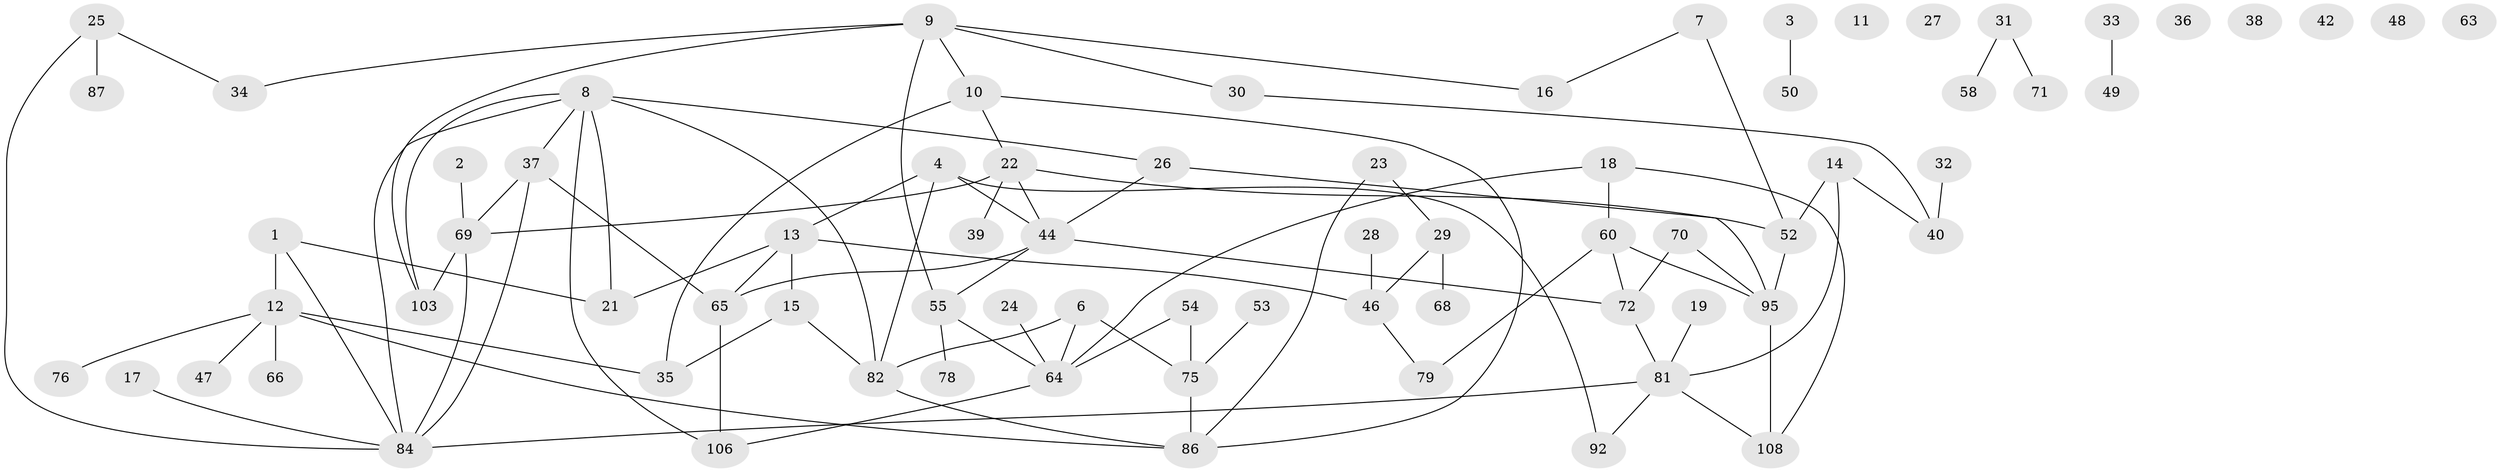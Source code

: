 // original degree distribution, {3: 0.25925925925925924, 1: 0.25, 4: 0.14814814814814814, 2: 0.2222222222222222, 0: 0.046296296296296294, 5: 0.046296296296296294, 6: 0.027777777777777776}
// Generated by graph-tools (version 1.1) at 2025/41/03/06/25 10:41:19]
// undirected, 74 vertices, 98 edges
graph export_dot {
graph [start="1"]
  node [color=gray90,style=filled];
  1;
  2;
  3 [super="+5"];
  4 [super="+98"];
  6 [super="+88"];
  7 [super="+51"];
  8 [super="+61"];
  9 [super="+59"];
  10 [super="+43"];
  11;
  12 [super="+85"];
  13 [super="+105"];
  14 [super="+45"];
  15;
  16;
  17;
  18 [super="+20"];
  19;
  21;
  22 [super="+73"];
  23 [super="+41"];
  24;
  25 [super="+62"];
  26 [super="+96"];
  27 [super="+57"];
  28;
  29;
  30;
  31 [super="+99"];
  32;
  33;
  34;
  35 [super="+89"];
  36;
  37 [super="+56"];
  38;
  39;
  40;
  42 [super="+94"];
  44 [super="+74"];
  46 [super="+67"];
  47;
  48;
  49;
  50;
  52;
  53;
  54;
  55 [super="+91"];
  58;
  60 [super="+102"];
  63;
  64 [super="+80"];
  65;
  66;
  68 [super="+107"];
  69 [super="+77"];
  70;
  71;
  72 [super="+90"];
  75 [super="+83"];
  76;
  78;
  79;
  81 [super="+101"];
  82 [super="+93"];
  84 [super="+100"];
  86 [super="+97"];
  87;
  92;
  95 [super="+104"];
  103;
  106;
  108;
  1 -- 21;
  1 -- 84;
  1 -- 12;
  2 -- 69;
  3 -- 50;
  4 -- 13;
  4 -- 92;
  4 -- 44;
  4 -- 82;
  6 -- 64;
  6 -- 82;
  6 -- 75;
  7 -- 16;
  7 -- 52;
  8 -- 21;
  8 -- 82;
  8 -- 84;
  8 -- 106;
  8 -- 103;
  8 -- 26;
  8 -- 37;
  9 -- 10;
  9 -- 16;
  9 -- 30;
  9 -- 34;
  9 -- 103;
  9 -- 55;
  10 -- 22;
  10 -- 35;
  10 -- 86;
  12 -- 47;
  12 -- 66;
  12 -- 76;
  12 -- 86;
  12 -- 35;
  13 -- 15;
  13 -- 21;
  13 -- 46;
  13 -- 65;
  14 -- 40;
  14 -- 52;
  14 -- 81;
  15 -- 35;
  15 -- 82;
  17 -- 84;
  18 -- 108;
  18 -- 64;
  18 -- 60;
  19 -- 81;
  22 -- 44;
  22 -- 52;
  22 -- 69;
  22 -- 39;
  23 -- 29;
  23 -- 86;
  24 -- 64;
  25 -- 34;
  25 -- 84;
  25 -- 87;
  26 -- 95 [weight=2];
  26 -- 44;
  28 -- 46;
  29 -- 46;
  29 -- 68;
  30 -- 40;
  31 -- 71;
  31 -- 58;
  32 -- 40;
  33 -- 49;
  37 -- 65;
  37 -- 69;
  37 -- 84;
  44 -- 65;
  44 -- 55;
  44 -- 72;
  46 -- 79;
  52 -- 95;
  53 -- 75;
  54 -- 64;
  54 -- 75;
  55 -- 78;
  55 -- 64;
  60 -- 79;
  60 -- 72;
  60 -- 95;
  64 -- 106;
  65 -- 106;
  69 -- 103;
  69 -- 84;
  70 -- 95;
  70 -- 72;
  72 -- 81;
  75 -- 86;
  81 -- 84;
  81 -- 92;
  81 -- 108;
  82 -- 86;
  95 -- 108;
}
